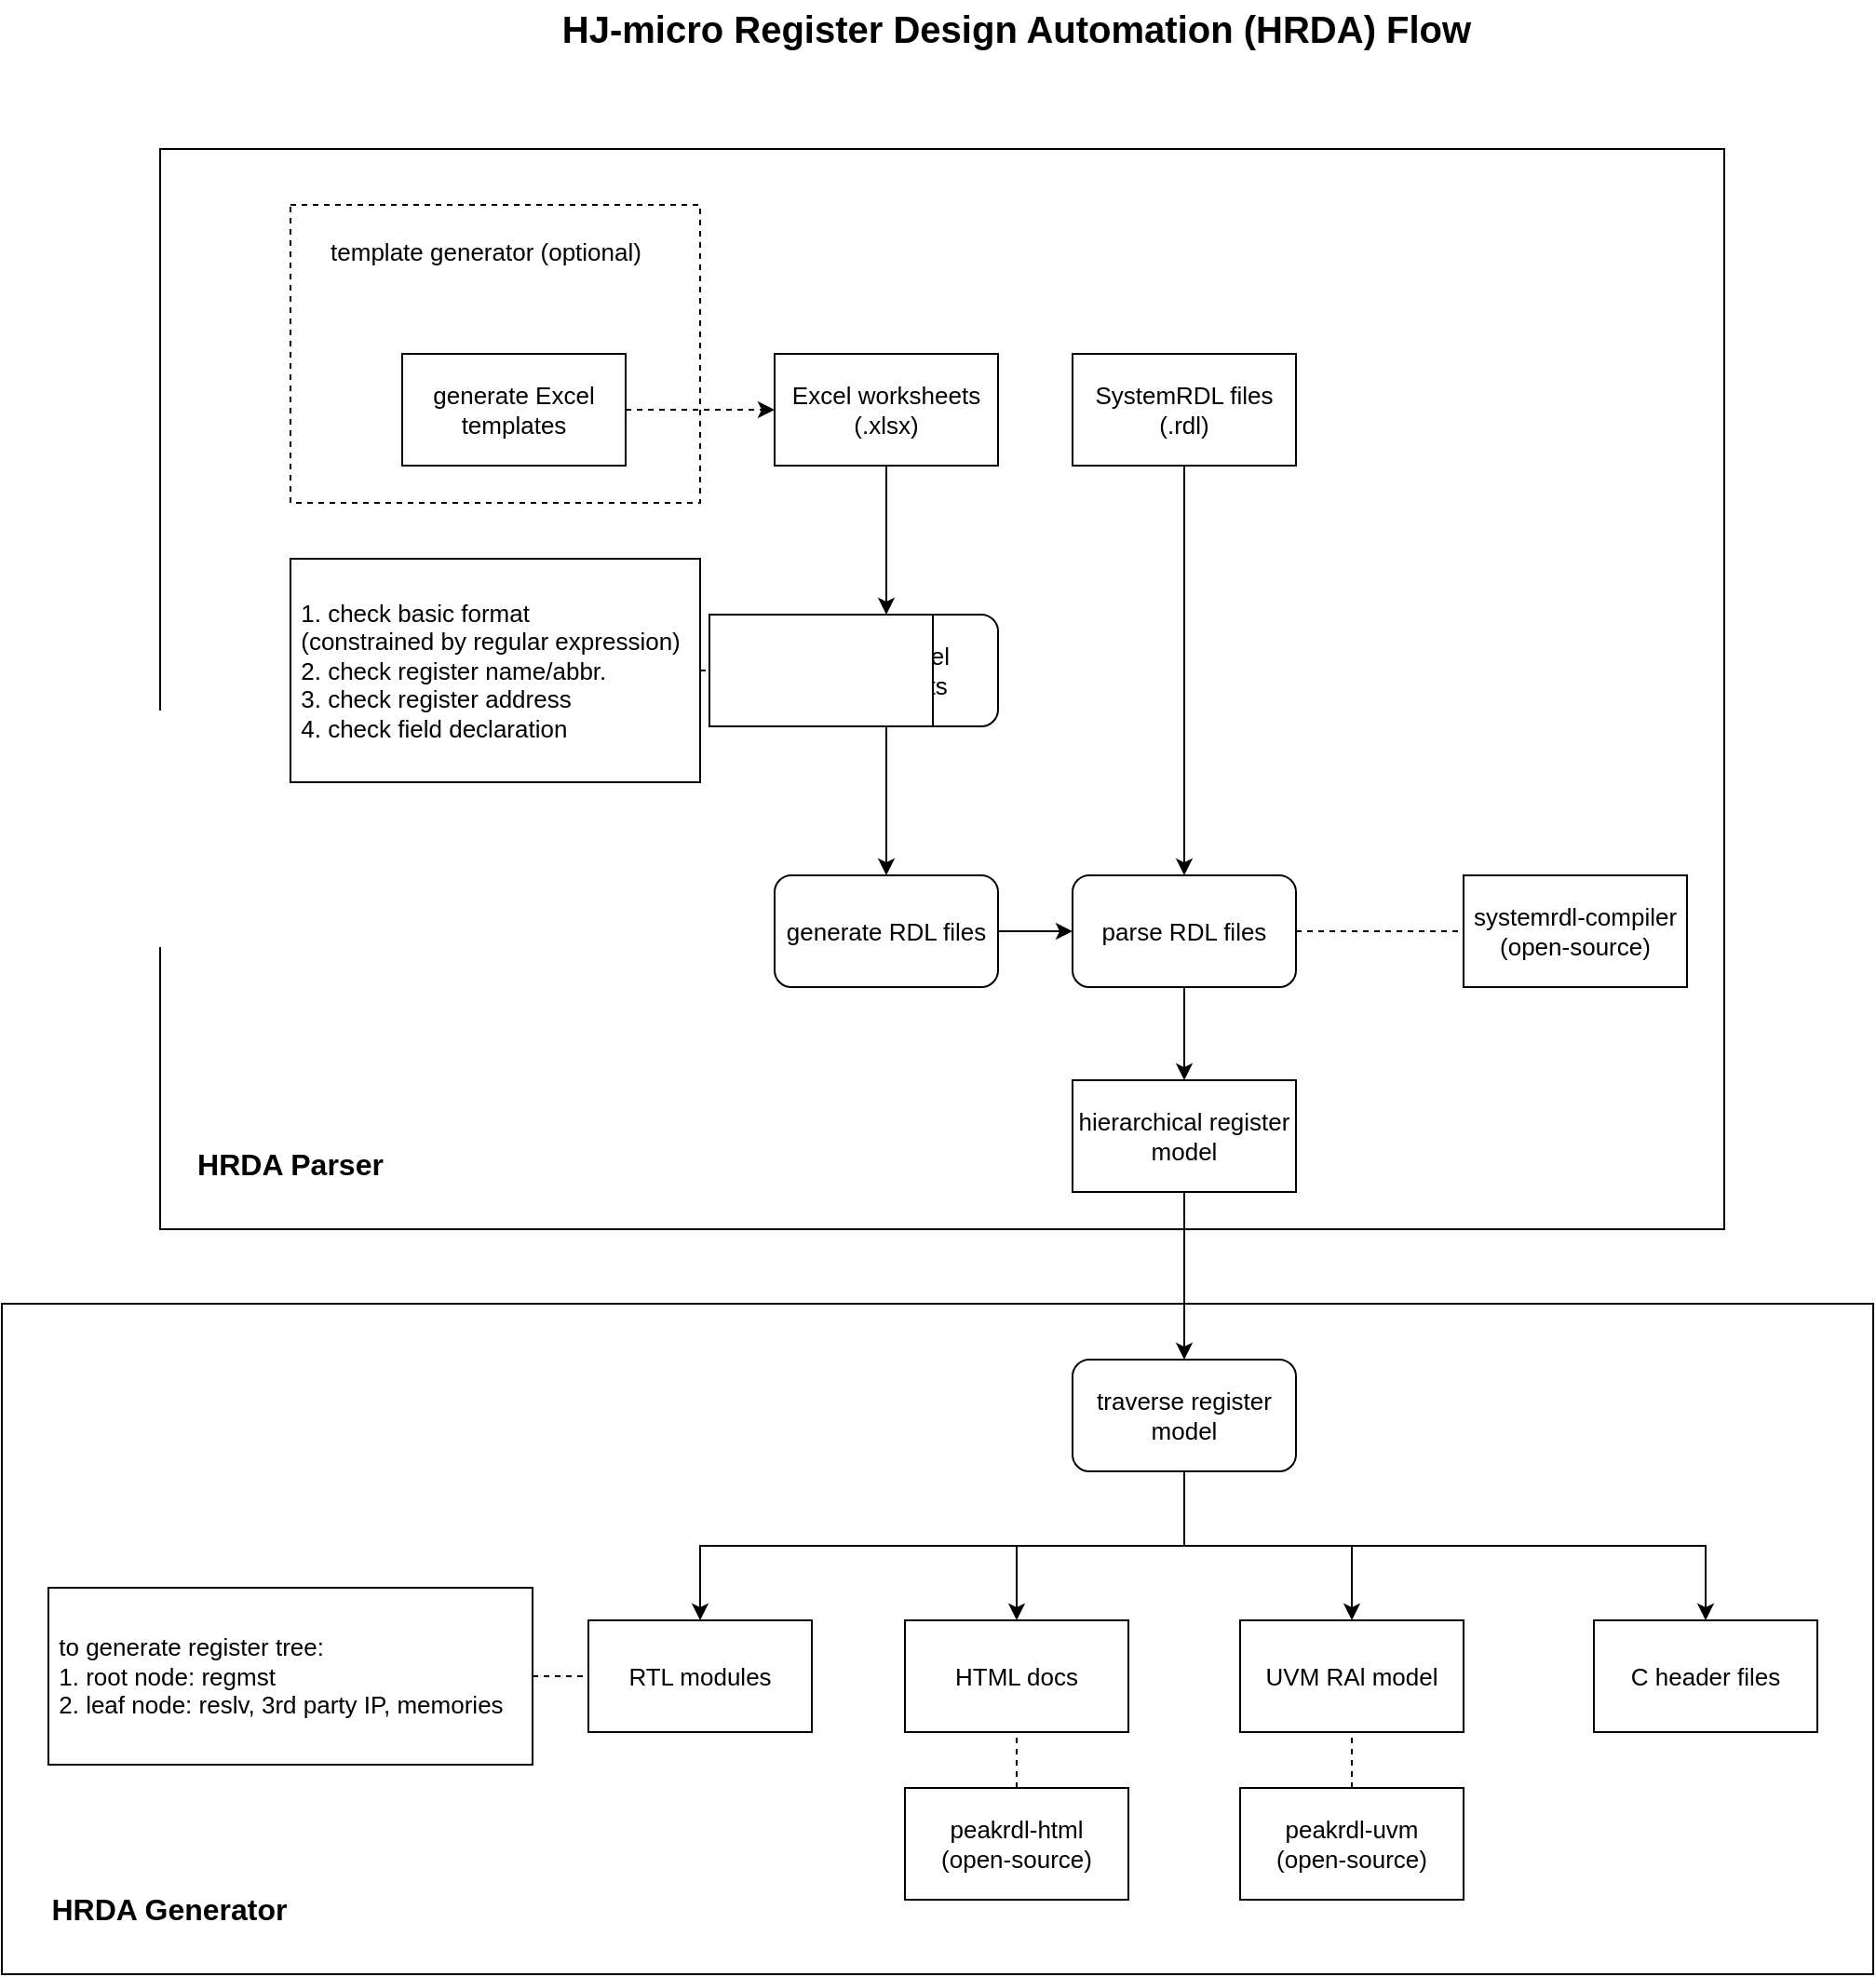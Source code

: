 <mxfile>
    <diagram id="jqtPZpFRwkF8Adb8aV8S" name="第 1 页">
        <mxGraphModel dx="353" dy="620" grid="1" gridSize="10" guides="1" tooltips="1" connect="1" arrows="1" fold="1" page="1" pageScale="1" pageWidth="1169" pageHeight="1654" math="0" shadow="0">
            <root>
                <mxCell id="0"/>
                <mxCell id="1" parent="0"/>
                <mxCell id="53" value="" style="rounded=0;whiteSpace=wrap;html=1;fontSize=13;" parent="1" vertex="1">
                    <mxGeometry x="70" y="780" width="1005" height="360" as="geometry"/>
                </mxCell>
                <mxCell id="31" value="" style="rounded=0;whiteSpace=wrap;html=1;fontSize=13;" parent="1" vertex="1">
                    <mxGeometry x="155" y="160" width="840" height="580" as="geometry"/>
                </mxCell>
                <mxCell id="15" value="" style="rounded=0;whiteSpace=wrap;html=1;dashed=1;fontSize=13;" parent="1" vertex="1">
                    <mxGeometry x="225" y="190" width="220" height="160" as="geometry"/>
                </mxCell>
                <mxCell id="7" style="edgeStyle=none;html=1;exitX=0.5;exitY=1;exitDx=0;exitDy=0;fontSize=13;" parent="1" source="2" target="6" edge="1">
                    <mxGeometry relative="1" as="geometry"/>
                </mxCell>
                <mxCell id="2" value="Excel worksheets&lt;br style=&quot;font-size: 13px;&quot;&gt;(.xlsx)" style="rounded=0;whiteSpace=wrap;html=1;fontSize=13;" parent="1" vertex="1">
                    <mxGeometry x="485" y="270" width="120" height="60" as="geometry"/>
                </mxCell>
                <mxCell id="18" style="edgeStyle=none;html=1;exitX=0.5;exitY=1;exitDx=0;exitDy=0;entryX=0.5;entryY=0;entryDx=0;entryDy=0;fontSize=13;" parent="1" source="3" target="17" edge="1">
                    <mxGeometry relative="1" as="geometry"/>
                </mxCell>
                <mxCell id="3" value="SystemRDL files&lt;br style=&quot;font-size: 13px;&quot;&gt;(.rdl)" style="rounded=0;whiteSpace=wrap;html=1;fontSize=13;" parent="1" vertex="1">
                    <mxGeometry x="645" y="270" width="120" height="60" as="geometry"/>
                </mxCell>
                <mxCell id="20" style="edgeStyle=none;html=1;fontSize=13;entryX=0.5;entryY=0;entryDx=0;entryDy=0;" parent="1" source="6" target="21" edge="1">
                    <mxGeometry relative="1" as="geometry">
                        <mxPoint x="545" y="580" as="targetPoint"/>
                    </mxGeometry>
                </mxCell>
                <mxCell id="6" value="parse Excel worksheets" style="rounded=1;whiteSpace=wrap;html=1;fontSize=13;" parent="1" vertex="1">
                    <mxGeometry x="485" y="410" width="120" height="60" as="geometry"/>
                </mxCell>
                <mxCell id="9" value="&amp;nbsp;1. check basic format &lt;br style=&quot;font-size: 13px;&quot;&gt;&amp;nbsp;(constrained by regular expression)&lt;br style=&quot;font-size: 13px;&quot;&gt;&amp;nbsp;2. check register name/abbr.&lt;br style=&quot;font-size: 13px;&quot;&gt;&amp;nbsp;3. check register address&lt;br style=&quot;font-size: 13px;&quot;&gt;&amp;nbsp;4. check field declaration" style="rounded=0;whiteSpace=wrap;html=1;align=left;fontSize=13;" parent="1" vertex="1">
                    <mxGeometry x="225" y="380" width="220" height="120" as="geometry"/>
                </mxCell>
                <mxCell id="14" style="edgeStyle=none;html=1;exitX=1;exitY=0.5;exitDx=0;exitDy=0;entryX=0;entryY=0.5;entryDx=0;entryDy=0;fontSize=13;dashed=1;" parent="1" source="10" target="2" edge="1">
                    <mxGeometry relative="1" as="geometry"/>
                </mxCell>
                <mxCell id="10" value="generate Excel templates" style="rounded=0;whiteSpace=wrap;html=1;fontSize=13;" parent="1" vertex="1">
                    <mxGeometry x="285" y="270" width="120" height="60" as="geometry"/>
                </mxCell>
                <mxCell id="13" value="&lt;font style=&quot;font-size: 20px&quot;&gt;&lt;b&gt;HJ-micro Register Design Automation (HRDA) Flow&lt;/b&gt;&lt;/font&gt;" style="text;html=1;strokeColor=none;fillColor=none;align=center;verticalAlign=middle;whiteSpace=wrap;rounded=0;dashed=1;" parent="1" vertex="1">
                    <mxGeometry x="340" y="80" width="550" height="30" as="geometry"/>
                </mxCell>
                <mxCell id="16" value="&lt;font style=&quot;font-size: 13px;&quot;&gt;template generator (optional)&lt;/font&gt;" style="text;html=1;strokeColor=none;fillColor=none;align=center;verticalAlign=middle;whiteSpace=wrap;rounded=0;dashed=1;fontSize=13;" parent="1" vertex="1">
                    <mxGeometry x="235" y="200" width="190" height="30" as="geometry"/>
                </mxCell>
                <mxCell id="28" style="edgeStyle=none;html=1;exitX=0.5;exitY=1;exitDx=0;exitDy=0;fontSize=13;" parent="1" source="17" edge="1">
                    <mxGeometry relative="1" as="geometry">
                        <mxPoint x="705" y="660" as="targetPoint"/>
                    </mxGeometry>
                </mxCell>
                <mxCell id="17" value="parse RDL files" style="rounded=1;whiteSpace=wrap;html=1;fontSize=13;" parent="1" vertex="1">
                    <mxGeometry x="645" y="550" width="120" height="60" as="geometry"/>
                </mxCell>
                <mxCell id="27" style="edgeStyle=none;html=1;exitX=1;exitY=0.5;exitDx=0;exitDy=0;entryX=0;entryY=0.5;entryDx=0;entryDy=0;fontSize=13;" parent="1" source="21" target="17" edge="1">
                    <mxGeometry relative="1" as="geometry"/>
                </mxCell>
                <mxCell id="21" value="generate RDL files" style="rounded=1;whiteSpace=wrap;html=1;fontSize=13;" parent="1" vertex="1">
                    <mxGeometry x="485" y="550" width="120" height="60" as="geometry"/>
                </mxCell>
                <mxCell id="23" value="" style="endArrow=none;dashed=1;html=1;exitX=1;exitY=0.5;exitDx=0;exitDy=0;entryX=0;entryY=0.5;entryDx=0;entryDy=0;fontSize=13;" parent="1" source="9" target="6" edge="1">
                    <mxGeometry width="50" height="50" relative="1" as="geometry">
                        <mxPoint x="415" y="590" as="sourcePoint"/>
                        <mxPoint x="465" y="540" as="targetPoint"/>
                    </mxGeometry>
                </mxCell>
                <mxCell id="25" value="" style="endArrow=none;dashed=1;html=1;exitX=1;exitY=0.5;exitDx=0;exitDy=0;entryX=0;entryY=0.5;entryDx=0;entryDy=0;fontSize=13;" parent="1" source="17" target="26" edge="1">
                    <mxGeometry width="50" height="50" relative="1" as="geometry">
                        <mxPoint x="765" y="460" as="sourcePoint"/>
                        <mxPoint x="815" y="440" as="targetPoint"/>
                    </mxGeometry>
                </mxCell>
                <mxCell id="26" value="systemrdl-compiler&lt;br&gt;(open-source)" style="rounded=0;whiteSpace=wrap;html=1;fontSize=13;" parent="1" vertex="1">
                    <mxGeometry x="855" y="550" width="120" height="60" as="geometry"/>
                </mxCell>
                <mxCell id="33" style="edgeStyle=none;html=1;exitX=0.5;exitY=1;exitDx=0;exitDy=0;fontSize=16;entryX=0.5;entryY=0;entryDx=0;entryDy=0;" parent="1" source="29" target="39" edge="1">
                    <mxGeometry relative="1" as="geometry">
                        <mxPoint x="705" y="780" as="targetPoint"/>
                    </mxGeometry>
                </mxCell>
                <mxCell id="29" value="hierarchical register model" style="rounded=0;whiteSpace=wrap;html=1;fontSize=13;" parent="1" vertex="1">
                    <mxGeometry x="645" y="660" width="120" height="60" as="geometry"/>
                </mxCell>
                <mxCell id="32" value="&lt;b&gt;HRDA Parser&lt;/b&gt;" style="text;html=1;strokeColor=none;fillColor=none;align=center;verticalAlign=middle;whiteSpace=wrap;rounded=0;fontSize=16;" parent="1" vertex="1">
                    <mxGeometry x="165" y="690" width="120" height="30" as="geometry"/>
                </mxCell>
                <mxCell id="34" value="UVM RAl model" style="rounded=0;whiteSpace=wrap;html=1;fontSize=13;" parent="1" vertex="1">
                    <mxGeometry x="735" y="950" width="120" height="60" as="geometry"/>
                </mxCell>
                <mxCell id="35" value="C header files&lt;span style=&quot;color: rgba(0 , 0 , 0 , 0) ; font-family: monospace ; font-size: 0px&quot;&gt;%3CmxGraphModel%3E%3Croot%3E%3CmxCell%20id%3D%220%22%2F%3E%3CmxCell%20id%3D%221%22%20parent%3D%220%22%2F%3E%3CmxCell%20id%3D%222%22%20value%3D%22UVM%20RAl%20model%22%20style%3D%22rounded%3D0%3BwhiteSpace%3Dwrap%3Bhtml%3D1%3BfontSize%3D13%3B%22%20vertex%3D%221%22%20parent%3D%221%22%3E%3CmxGeometry%20x%3D%22360%22%20y%3D%22840%22%20width%3D%22120%22%20height%3D%2260%22%20as%3D%22geometry%22%2F%3E%3C%2FmxCell%3E%3C%2Froot%3E%3C%2FmxGraphModel%3E&lt;/span&gt;" style="rounded=0;whiteSpace=wrap;html=1;fontSize=13;" parent="1" vertex="1">
                    <mxGeometry x="925" y="950" width="120" height="60" as="geometry"/>
                </mxCell>
                <mxCell id="36" value="RTL modules" style="rounded=0;whiteSpace=wrap;html=1;fontSize=13;" parent="1" vertex="1">
                    <mxGeometry x="385" y="950" width="120" height="60" as="geometry"/>
                </mxCell>
                <mxCell id="37" value="HTML docs" style="rounded=0;whiteSpace=wrap;html=1;fontSize=13;" parent="1" vertex="1">
                    <mxGeometry x="555" y="950" width="120" height="60" as="geometry"/>
                </mxCell>
                <mxCell id="42" style="edgeStyle=orthogonalEdgeStyle;html=1;entryX=0.5;entryY=0;entryDx=0;entryDy=0;fontSize=13;rounded=0;" parent="1" source="39" target="37" edge="1">
                    <mxGeometry relative="1" as="geometry"/>
                </mxCell>
                <mxCell id="43" style="edgeStyle=orthogonalEdgeStyle;rounded=0;html=1;exitX=0.5;exitY=1;exitDx=0;exitDy=0;fontSize=13;" parent="1" source="39" target="36" edge="1">
                    <mxGeometry relative="1" as="geometry"/>
                </mxCell>
                <mxCell id="44" style="edgeStyle=orthogonalEdgeStyle;rounded=0;html=1;exitX=0.5;exitY=1;exitDx=0;exitDy=0;entryX=0.5;entryY=0;entryDx=0;entryDy=0;fontSize=13;" parent="1" source="39" target="34" edge="1">
                    <mxGeometry relative="1" as="geometry"/>
                </mxCell>
                <mxCell id="45" style="edgeStyle=orthogonalEdgeStyle;rounded=0;html=1;exitX=0.5;exitY=1;exitDx=0;exitDy=0;entryX=0.5;entryY=0;entryDx=0;entryDy=0;fontSize=13;" parent="1" source="39" target="35" edge="1">
                    <mxGeometry relative="1" as="geometry"/>
                </mxCell>
                <mxCell id="39" value="traverse register model" style="rounded=1;whiteSpace=wrap;html=1;fontSize=13;" parent="1" vertex="1">
                    <mxGeometry x="645" y="810" width="120" height="60" as="geometry"/>
                </mxCell>
                <mxCell id="46" value="" style="endArrow=none;dashed=1;html=1;rounded=0;fontSize=13;entryX=0.5;entryY=1;entryDx=0;entryDy=0;exitX=0.5;exitY=0;exitDx=0;exitDy=0;" parent="1" source="47" target="37" edge="1">
                    <mxGeometry width="50" height="50" relative="1" as="geometry">
                        <mxPoint x="615" y="1070" as="sourcePoint"/>
                        <mxPoint x="625" y="1040" as="targetPoint"/>
                    </mxGeometry>
                </mxCell>
                <mxCell id="47" value="peakrdl-html&lt;br&gt;(open-source)" style="rounded=0;whiteSpace=wrap;html=1;fontSize=13;" parent="1" vertex="1">
                    <mxGeometry x="555" y="1040" width="120" height="60" as="geometry"/>
                </mxCell>
                <mxCell id="48" value="peakrdl-uvm&lt;br&gt;(open-source)" style="rounded=0;whiteSpace=wrap;html=1;fontSize=13;" parent="1" vertex="1">
                    <mxGeometry x="735" y="1040" width="120" height="60" as="geometry"/>
                </mxCell>
                <mxCell id="50" value="" style="endArrow=none;dashed=1;html=1;rounded=0;fontSize=13;entryX=0.5;entryY=1;entryDx=0;entryDy=0;exitX=0.5;exitY=0;exitDx=0;exitDy=0;" parent="1" source="48" target="34" edge="1">
                    <mxGeometry width="50" height="50" relative="1" as="geometry">
                        <mxPoint x="915" y="1110" as="sourcePoint"/>
                        <mxPoint x="965" y="1060" as="targetPoint"/>
                    </mxGeometry>
                </mxCell>
                <mxCell id="54" value="&lt;b&gt;HRDA Generator&lt;/b&gt;" style="text;html=1;strokeColor=none;fillColor=none;align=center;verticalAlign=middle;whiteSpace=wrap;rounded=0;fontSize=16;" parent="1" vertex="1">
                    <mxGeometry x="85" y="1090" width="150" height="30" as="geometry"/>
                </mxCell>
                <mxCell id="55" value="&amp;nbsp;to generate register tree:&lt;br&gt;&amp;nbsp;1. root node: regmst&lt;br style=&quot;font-size: 13px&quot;&gt;&amp;nbsp;2. leaf node: reslv, 3rd party IP, memories" style="rounded=0;whiteSpace=wrap;html=1;align=left;fontSize=13;" parent="1" vertex="1">
                    <mxGeometry x="95" y="932.5" width="260" height="95" as="geometry"/>
                </mxCell>
                <mxCell id="56" value="" style="endArrow=none;dashed=1;html=1;rounded=0;fontSize=13;exitX=1;exitY=0.5;exitDx=0;exitDy=0;entryX=0;entryY=0.5;entryDx=0;entryDy=0;" parent="1" source="55" target="36" edge="1">
                    <mxGeometry width="50" height="50" relative="1" as="geometry">
                        <mxPoint x="340" y="1010" as="sourcePoint"/>
                        <mxPoint x="390" y="960" as="targetPoint"/>
                    </mxGeometry>
                </mxCell>
                <mxCell id="57" value="" style="whiteSpace=wrap;html=1;" parent="1" vertex="1">
                    <mxGeometry x="450" y="410" width="120" height="60" as="geometry"/>
                </mxCell>
            </root>
        </mxGraphModel>
    </diagram>
</mxfile>